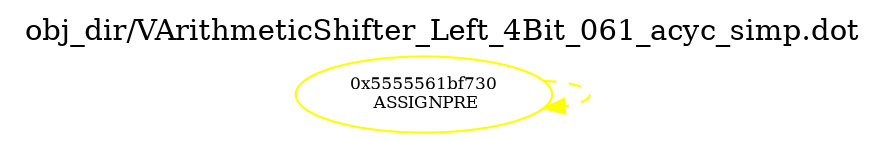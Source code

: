 digraph v3graph {
	graph	[label="obj_dir/VArithmeticShifter_Left_4Bit_061_acyc_simp.dot",
		 labelloc=t, labeljust=l,
		 //size="7.5,10",
		 rankdir=TB];
	n0	[fontsize=8 label="0x5555561bf730\n ASSIGNPRE", color=yellow];
	n0 -> n0 [fontsize=8 label="" weight=3 color=yellow style=dashed];
}
